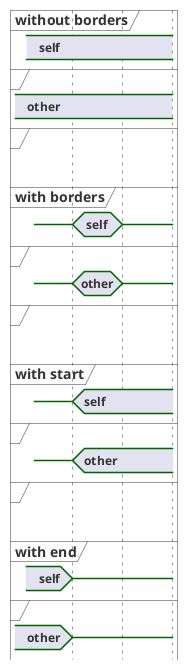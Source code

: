 @startuml
hide time-axis
concise "without borders" as N1
concise " " as N2
concise " " as Z1
concise "with borders" as B1
concise " " as B2
concise " " as Z2
concise "with start" as S1
concise " " as S2
concise " " as Z3
concise "with end" as E1
concise " " as E2

N1 is "self"
N2 is "other"

B1 is {-}
B2 is {-}
S1 is {-}
S2 is {-}
E1 is "self"
E2 is "other"

@B1
0 is "self"
1 is {-}

@B2
0 is "other"
1 is {-}

@S1
0 is "self"

@S2
0 is "other"

@E1
0 is {-}

@E2
0 is {-}

@enduml
